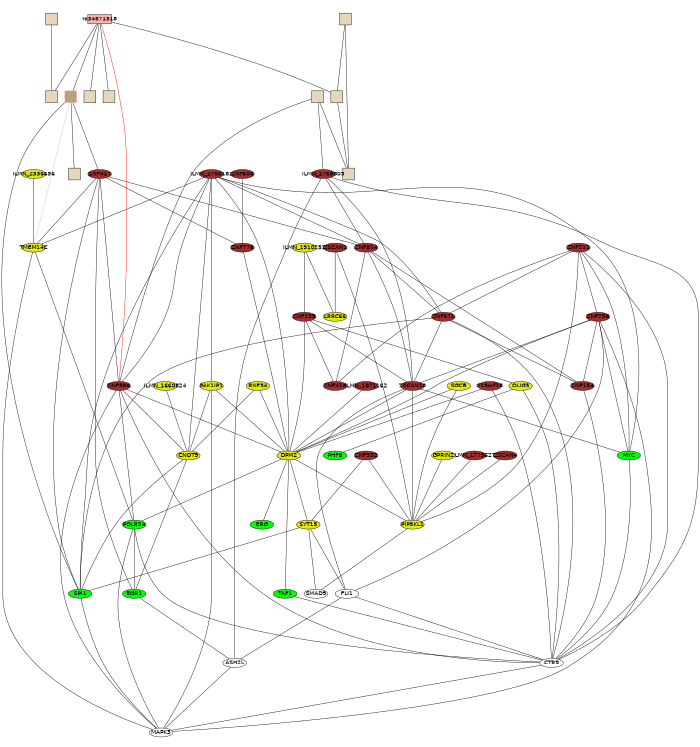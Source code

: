 graph foo {
	graph [overlap=false, root=cg23853861, outputorder=edgesfirst, bgcolor=transparent, fontcolor=black, ratio=fill, splines=TRUE, rank=same, size="4.66666666666667,5.60416666666667", rankdir=TB];
	node [label="\N", fixedsize=TRUE, fontsize=14, style=filled, fontname=helvetica, shape=circle, fillcolor=transparent, color=black, fontcolor=black, height="0.5", width="0.75"];
	edge [headport=center, color=black, dir=none, weight="1.0", fontcolor=black, arrowhead=none, arrowtail=none, fontsize=14, labelfontsize=11, arrowsize=1, style=solid, minlen=1];
	graph [bb="0 0 1712 1829"];
	rs34871518 [label=rs34871518, shape=box, fillcolor="#fab4ad", height="0.3", width="0.8"];
	cg23853861 [label="", shape=box, fillcolor="#b5a380", color="#fab4ad", height="0.4", width="0.4"];
	cg19998289 [label="", shape=box, fillcolor="#e4d7bc", height="0.4", width="0.4"];
	cg09614876 [label="", shape=box, fillcolor="#e4d7bc", height="0.4", width="0.4"];
	cg03301848 [label="", shape=box, fillcolor="#e4d7bc", height="0.4", width="0.4"];
	cg25687358 [label="", shape=box, fillcolor="#e4d7bc", height="0.4", width="0.4"];
	cg13326914 [label="", shape=box, fillcolor="#e4d7bc", height="0.4", width="0.4"];
	cg13347970 [label="", shape=box, fillcolor="#e4d7bc", height="0.4", width="0.4"];
	cg10082841 [label="", shape=box, fillcolor="#e4d7bc", height="0.4", width="0.4"];
	cg13721989 [label="", shape=box, fillcolor="#e4d7bc", height="0.4", width="0.4"];
	cg18887096 [label="", shape=box, fillcolor="#e4d7bc", height="0.4", width="0.4"];
	ILMN_1768809 [label=ILMN_1768809, shape=ellipse, fillcolor="#a32c2c", height="0.3", width="0.8"];
	ILMN_1775627 [label=ILMN_1775627, shape=ellipse, fillcolor="#a32c2c", height="0.3", width="0.8"];
	ILMN_1700182 [label=ILMN_1700182, shape=ellipse, fillcolor="#a32c2c", height="0.3", width="0.8"];
	ILMN_1871162 [label=ILMN_1871162, shape=ellipse, fillcolor="#a32c2c", height="0.3", width="0.8"];
	ILMN_1660824 [label=ILMN_1660824, shape=ellipse, fillcolor="#e0e810", height="0.3", width="0.8"];
	ILMN_2336656 [label=ILMN_2336656, shape=ellipse, fillcolor="#e0e810", height="0.3", width="0.8"];
	ILMN_1910251 [label=ILMN_1910251, shape=ellipse, fillcolor="#e0e810", height="0.3", width="0.8"];
	ZSCAN1 [label=ZSCAN1, shape=ellipse, fillcolor="#a32c2c", height="0.3", width="0.8"];
	ZNF606 [label=ZNF606, shape=ellipse, fillcolor="#a32c2c", height="0.3", width="0.8"];
	ZNF417 [label=ZNF417, shape=ellipse, fillcolor="#a32c2c", height="0.3", width="0.8"];
	ZNF552 [label=ZNF552, shape=ellipse, fillcolor="#a32c2c", height="0.3", width="0.8"];
	ZSCAN4 [label=ZSCAN4, shape=ellipse, fillcolor="#a32c2c", height="0.3", width="0.8"];
	ZNF211 [label=ZNF211, shape=ellipse, fillcolor="#a32c2c", height="0.3", width="0.8"];
	ZNF135 [label=ZNF135, shape=ellipse, fillcolor="#a32c2c", height="0.3", width="0.8"];
	ZNF256 [label=ZNF256, shape=ellipse, fillcolor="#a32c2c", height="0.3", width="0.8"];
	ZNF586 [label=ZNF586, shape=ellipse, fillcolor="#a32c2c", height="0.3", width="0.8"];
	ZNF814 [label=ZNF814, shape=ellipse, fillcolor="#a32c2c", height="0.3", width="0.8"];
	ZNF776 [label=ZNF776, shape=ellipse, fillcolor="#a32c2c", height="0.3", width="0.8"];
	C19orf18 [label=C19orf18, shape=ellipse, fillcolor="#a32c2c", height="0.3", width="0.8"];
	ZNF671 [label=ZNF671, shape=ellipse, fillcolor="#a32c2c", height="0.3", width="0.8"];
	ZSCAN18 [label=ZSCAN18, shape=ellipse, fillcolor="#a32c2c", height="0.3", width="0.8"];
	ZNF154 [label=ZNF154, shape=ellipse, fillcolor="#a32c2c", height="0.3", width="0.8"];
	ZNF418 [label=ZNF418, shape=ellipse, fillcolor="#a32c2c", height="0.3", width="0.8"];
	TMEM14C [label=TMEM14C, shape=ellipse, fillcolor="#e0e810", height="0.3", width="0.8"];
	PAK1IP1 [label=PAK1IP1, shape=ellipse, fillcolor="#e0e810", height="0.3", width="0.8"];
	RNF34 [label=RNF34, shape=ellipse, fillcolor="#e0e810", height="0.3", width="0.8"];
	GPRIN2 [label=GPRIN2, shape=ellipse, fillcolor="#e0e810", height="0.3", width="0.8"];
	SGCB [label=SGCB, shape=ellipse, fillcolor="#e0e810", height="0.3", width="0.8"];
	OLIG3 [label=OLIG3, shape=ellipse, fillcolor="#e0e810", height="0.3", width="0.8"];
	DPM2 [label=DPM2, shape=ellipse, fillcolor="#e0e810", height="0.3", width="0.8"];
	SYT15 [label=SYT15, shape=ellipse, fillcolor="#e0e810", height="0.3", width="0.8"];
	LRRC66 [label=LRRC66, shape=ellipse, fillcolor="#e0e810", height="0.3", width="0.8"];
	PIP5KL1 [label=PIP5KL1, shape=ellipse, fillcolor="#e0e810", height="0.3", width="0.8"];
	CNOT9 [label=CNOT9, shape=ellipse, fillcolor="#e0e810", height="0.3", width="0.8"];
	ERG [label=ERG, shape=ellipse, fillcolor=green, height="0.3", width="0.8"];
	POLR2A [label=POLR2A, shape=ellipse, fillcolor=green, height="0.3", width="0.8"];
	TAF1 [label=TAF1, shape=ellipse, fillcolor=green, height="0.3", width="0.8"];
	SPI1 [label=SPI1, shape=ellipse, fillcolor=green, height="0.3", width="0.8"];
	MYC [label=MYC, shape=ellipse, fillcolor=green, height="0.3", width="0.8"];
	PHF8 [label=PHF8, shape=ellipse, fillcolor=green, height="0.3", width="0.8"];
	EGR1 [label=EGR1, shape=ellipse, fillcolor=green, height="0.3", width="0.8"];
	FLI1 [label=FLI1, shape=ellipse, fillcolor="#ffffff", height="0.3", width="0.8"];
	SMAD9 [label=SMAD9, shape=ellipse, fillcolor="#ffffff", height="0.3", width="0.8"];
	CTR9 [label=CTR9, shape=ellipse, fillcolor="#ffffff", height="0.3", width="0.8"];
	ASH2L [label=ASH2L, shape=ellipse, fillcolor="#ffffff", height="0.3", width="0.8"];
	MAPK3 [label=MAPK3, shape=ellipse, fillcolor="#ffffff", height="0.3", width="0.8"];
	rs34871518 -- cg23853861:center [weight=1];
	rs34871518 -- cg19998289:center [weight=1];
	rs34871518 -- cg13326914:center [weight=1];
	rs34871518 -- cg13347970:center [weight=1];
	rs34871518 -- cg18887096:center [weight=1];
	rs34871518 -- ZNF586:center [color=red, weight=1];
	cg23853861 -- cg25687358:center [weight=1];
	cg23853861 -- ZNF417:center [weight=1];
	cg23853861 -- TMEM14C:center [color="#b3cde2", weight=1];
	cg23853861 -- SPI1:center [weight=1];
	cg09614876 -- cg13326914:center [weight=1];
	cg03301848 -- cg13347970:center [weight=1];
	cg03301848 -- cg13721989:center [weight=1];
	cg13347970 -- cg13721989:center [weight=1];
	cg10082841 -- cg13721989:center [weight=1];
	cg10082841 -- ILMN_1768809:center [weight=1];
	cg10082841 -- ZNF586:center [weight=1];
	ILMN_1768809 -- ZNF814:center [weight=1];
	ILMN_1768809 -- ZSCAN18:center [weight=1];
	ILMN_1768809 -- CTR9:center [weight=1];
	ILMN_1768809 -- ASH2L:center [weight=1];
	ILMN_1775627 -- PIP5KL1:center [weight=1];
	ILMN_1700182 -- ZNF586:center [weight=1];
	ILMN_1700182 -- ZNF814:center [weight=1];
	ILMN_1700182 -- ZNF671:center [weight=1];
	ILMN_1700182 -- TMEM14C:center [weight=1];
	ILMN_1700182 -- PAK1IP1:center [weight=1];
	ILMN_1700182 -- DPM2:center [weight=1];
	ILMN_1700182 -- CNOT9:center [weight=1];
	ILMN_1700182 -- SPI1:center [weight=1];
	ILMN_1700182 -- MYC:center [weight=1];
	ILMN_1871162 -- DPM2:center [weight=1];
	ILMN_1660824 -- CNOT9:center [weight=1];
	ILMN_2336656 -- TMEM14C:center [weight=1];
	ILMN_1910251 -- ZNF135:center [weight=1];
	ILMN_1910251 -- LRRC66:center [weight=1];
	ZSCAN1 -- LRRC66:center [weight=1];
	ZSCAN1 -- PIP5KL1:center [weight=1];
	ZNF606 -- ZNF776:center [weight=1];
	ZNF417 -- ZNF586:center [weight=1];
	ZNF417 -- ZNF814:center [weight=1];
	ZNF417 -- ZNF776:center [weight=1];
	ZNF417 -- TMEM14C:center [weight=1];
	ZNF417 -- SPI1:center [weight=1];
	ZNF417 -- EGR1:center [weight=1];
	ZNF552 -- SYT15:center [weight=1];
	ZNF552 -- PIP5KL1:center [weight=1];
	ZSCAN4 -- PIP5KL1:center [weight=1];
	ZNF211 -- ZNF256:center [weight=1];
	ZNF211 -- ZNF671:center [weight=1];
	ZNF211 -- ZNF418:center [weight=1];
	ZNF211 -- PIP5KL1:center [weight=1];
	ZNF211 -- MYC:center [weight=1];
	ZNF211 -- CTR9:center [weight=1];
	ZNF135 -- ZSCAN18:center [weight=1];
	ZNF135 -- ZNF418:center [weight=1];
	ZNF135 -- OLIG3:center [weight=1];
	ZNF135 -- DPM2:center [weight=1];
	ZNF256 -- ZSCAN18:center [weight=1];
	ZNF256 -- ZNF154:center [weight=1];
	ZNF256 -- DPM2:center [weight=1];
	ZNF256 -- MYC:center [weight=1];
	ZNF256 -- FLI1:center [weight=1];
	ZNF256 -- MAPK3:center [weight=1];
	ZNF586 -- DPM2:center [weight=1];
	ZNF586 -- CNOT9:center [weight=1];
	ZNF586 -- POLR2A:center [weight=1];
	ZNF586 -- CTR9:center [weight=1];
	ZNF586 -- MAPK3:center [weight=1];
	ZNF814 -- ZNF671:center [weight=1];
	ZNF814 -- ZSCAN18:center [weight=1];
	ZNF814 -- ZNF154:center [weight=1];
	ZNF814 -- ZNF418:center [weight=1];
	ZNF776 -- DPM2:center [weight=1];
	C19orf18 -- DPM2:center [weight=1];
	C19orf18 -- CTR9:center [weight=1];
	ZNF671 -- ZSCAN18:center [weight=1];
	ZNF671 -- ZNF154:center [weight=1];
	ZNF671 -- SPI1:center [weight=1];
	ZNF671 -- CTR9:center [weight=1];
	ZSCAN18 -- DPM2:center [weight=1];
	ZSCAN18 -- PIP5KL1:center [weight=1];
	ZSCAN18 -- MYC:center [weight=1];
	ZSCAN18 -- FLI1:center [weight=1];
	ZNF154 -- CTR9:center [weight=1];
	TMEM14C -- POLR2A:center [weight=1];
	TMEM14C -- MAPK3:center [weight=1];
	PAK1IP1 -- DPM2:center [weight=1];
	PAK1IP1 -- CNOT9:center [weight=1];
	PAK1IP1 -- MAPK3:center [weight=1];
	RNF34 -- DPM2:center [weight=1];
	RNF34 -- CNOT9:center [weight=1];
	GPRIN2 -- PIP5KL1:center [weight=1];
	SGCB -- DPM2:center [weight=1];
	SGCB -- PIP5KL1:center [weight=1];
	OLIG3 -- PHF8:center [weight=1];
	OLIG3 -- CTR9:center [weight=1];
	DPM2 -- SYT15:center [weight=1];
	DPM2 -- PIP5KL1:center [weight=1];
	DPM2 -- ERG:center [weight=1];
	DPM2 -- POLR2A:center [weight=1];
	DPM2 -- TAF1:center [weight=1];
	SYT15 -- SPI1:center [weight=1];
	SYT15 -- FLI1:center [weight=1];
	SYT15 -- SMAD9:center [weight=1];
	PIP5KL1 -- SMAD9:center [weight=1];
	CNOT9 -- SPI1:center [weight=1];
	CNOT9 -- EGR1:center [weight=1];
	POLR2A -- EGR1:center [weight=1];
	POLR2A -- CTR9:center [weight=1];
	POLR2A -- MAPK3:center [weight=1];
	TAF1 -- CTR9:center [weight=1];
	SPI1 -- MAPK3:center [weight=1];
	MYC -- CTR9:center [weight=1];
	EGR1 -- ASH2L:center [weight=1];
	FLI1 -- CTR9:center [weight=1];
	FLI1 -- ASH2L:center [weight=1];
	CTR9 -- MAPK3:center [weight=1];
	ASH2L -- MAPK3:center [weight=1];
}
